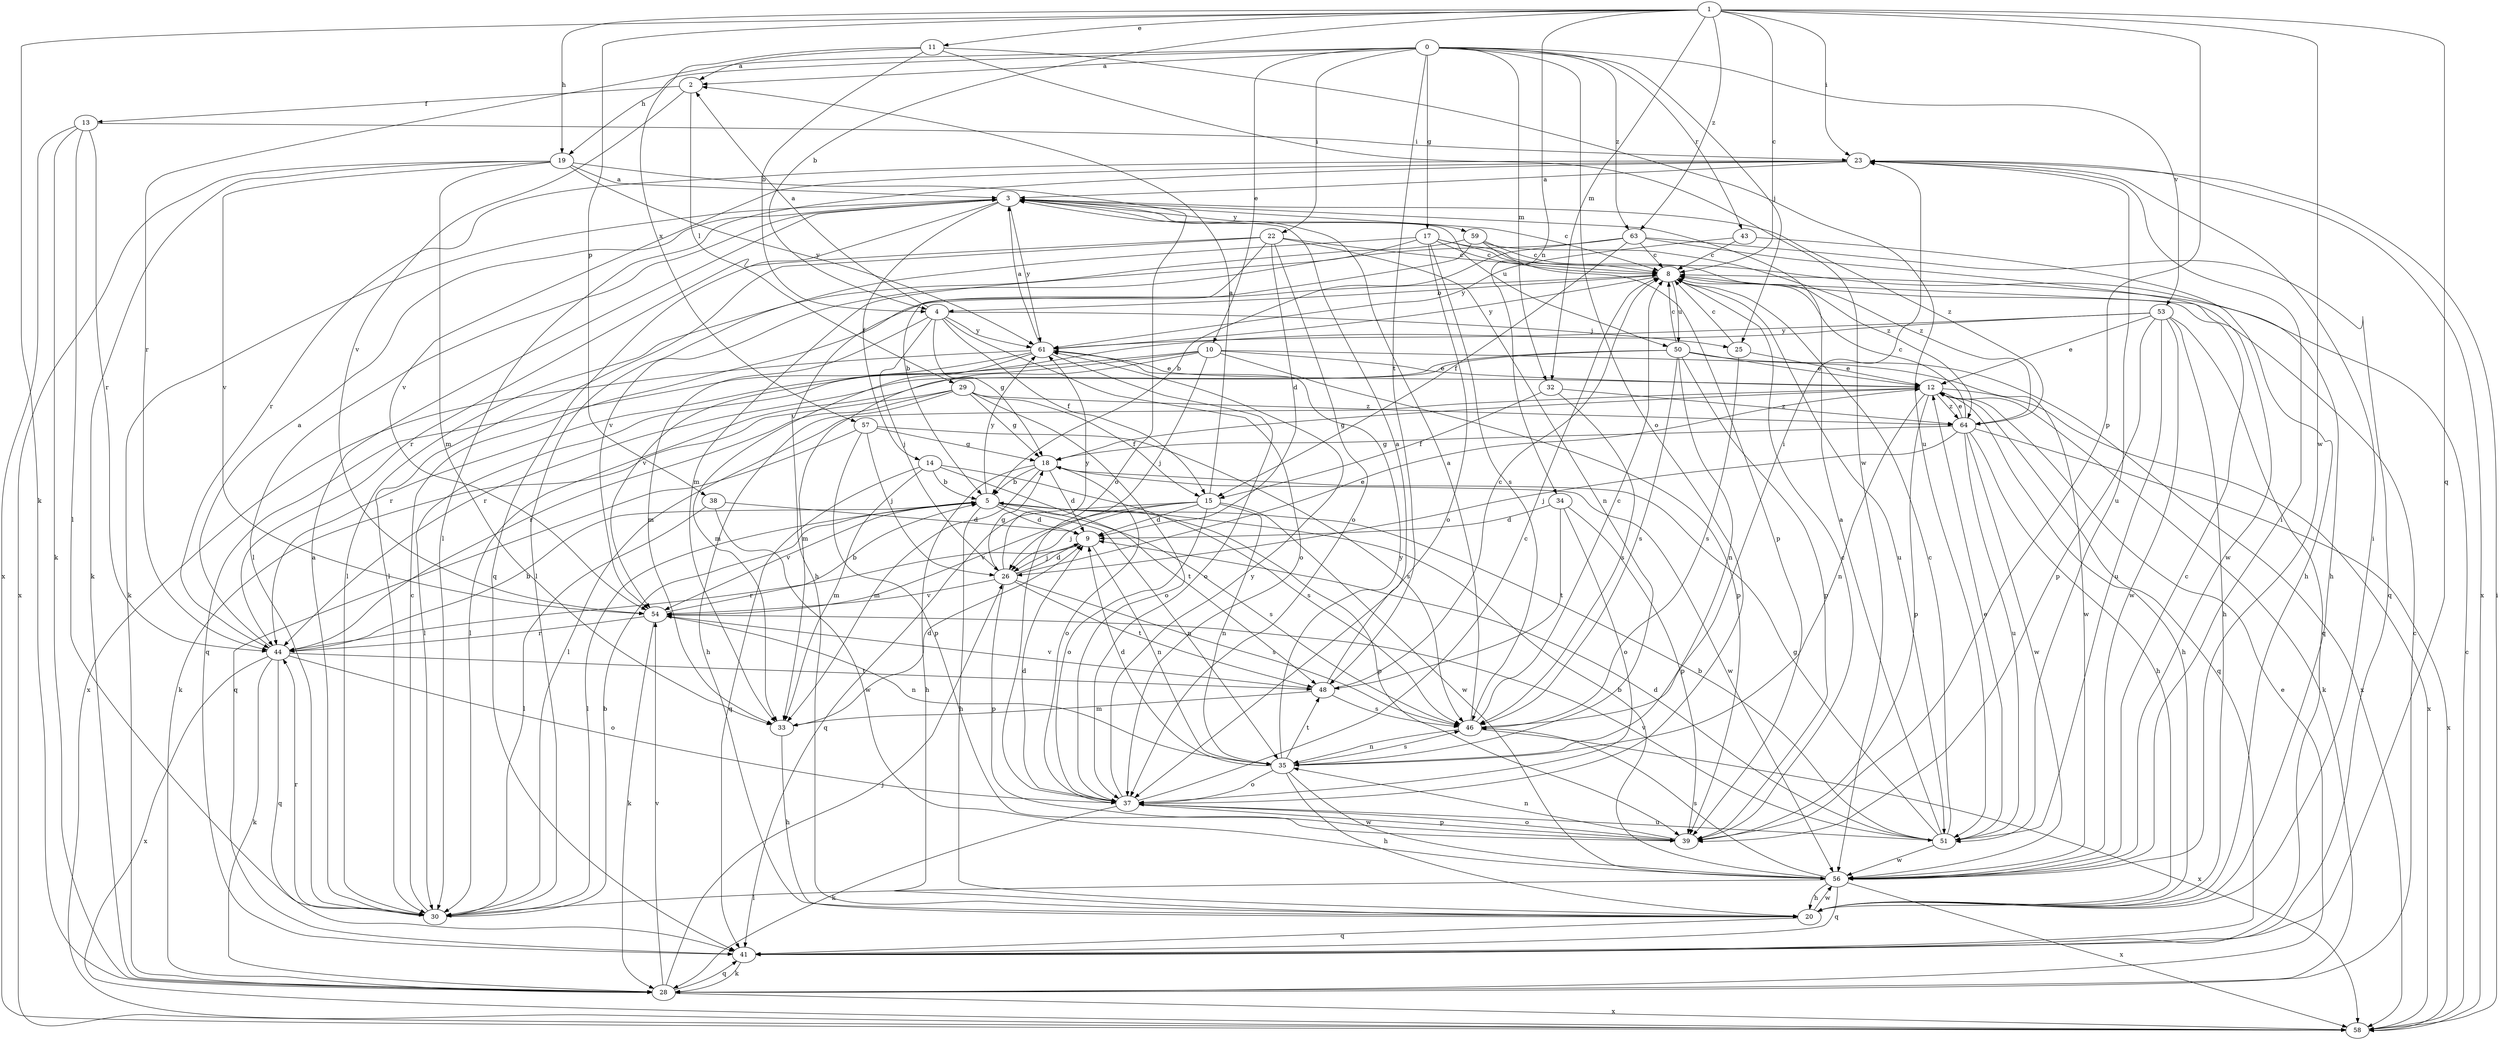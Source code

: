 strict digraph  {
0;
1;
2;
3;
4;
5;
8;
9;
10;
11;
12;
13;
14;
15;
17;
18;
19;
20;
22;
23;
25;
26;
28;
29;
30;
32;
33;
34;
35;
37;
38;
39;
41;
43;
44;
46;
48;
50;
51;
53;
54;
56;
57;
58;
59;
61;
63;
64;
0 -> 2  [label=a];
0 -> 10  [label=e];
0 -> 17  [label=g];
0 -> 19  [label=h];
0 -> 22  [label=i];
0 -> 25  [label=j];
0 -> 32  [label=m];
0 -> 37  [label=o];
0 -> 43  [label=r];
0 -> 44  [label=r];
0 -> 48  [label=t];
0 -> 53  [label=v];
0 -> 63  [label=z];
1 -> 4  [label=b];
1 -> 8  [label=c];
1 -> 11  [label=e];
1 -> 19  [label=h];
1 -> 23  [label=i];
1 -> 28  [label=k];
1 -> 32  [label=m];
1 -> 34  [label=n];
1 -> 38  [label=p];
1 -> 39  [label=p];
1 -> 41  [label=q];
1 -> 56  [label=w];
1 -> 63  [label=z];
2 -> 13  [label=f];
2 -> 29  [label=l];
2 -> 54  [label=v];
3 -> 8  [label=c];
3 -> 14  [label=f];
3 -> 28  [label=k];
3 -> 30  [label=l];
3 -> 41  [label=q];
3 -> 50  [label=u];
3 -> 59  [label=y];
3 -> 61  [label=y];
3 -> 64  [label=z];
4 -> 2  [label=a];
4 -> 15  [label=f];
4 -> 18  [label=g];
4 -> 25  [label=j];
4 -> 26  [label=j];
4 -> 33  [label=m];
4 -> 37  [label=o];
4 -> 61  [label=y];
5 -> 9  [label=d];
5 -> 20  [label=h];
5 -> 30  [label=l];
5 -> 35  [label=n];
5 -> 39  [label=p];
5 -> 46  [label=s];
5 -> 54  [label=v];
5 -> 61  [label=y];
8 -> 4  [label=b];
8 -> 50  [label=u];
8 -> 51  [label=u];
8 -> 61  [label=y];
9 -> 26  [label=j];
9 -> 35  [label=n];
9 -> 44  [label=r];
10 -> 12  [label=e];
10 -> 26  [label=j];
10 -> 30  [label=l];
10 -> 33  [label=m];
10 -> 39  [label=p];
10 -> 44  [label=r];
10 -> 56  [label=w];
11 -> 2  [label=a];
11 -> 4  [label=b];
11 -> 51  [label=u];
11 -> 56  [label=w];
11 -> 57  [label=x];
12 -> 18  [label=g];
12 -> 20  [label=h];
12 -> 28  [label=k];
12 -> 30  [label=l];
12 -> 35  [label=n];
12 -> 39  [label=p];
12 -> 41  [label=q];
12 -> 58  [label=x];
12 -> 64  [label=z];
13 -> 23  [label=i];
13 -> 28  [label=k];
13 -> 30  [label=l];
13 -> 44  [label=r];
13 -> 58  [label=x];
14 -> 5  [label=b];
14 -> 33  [label=m];
14 -> 41  [label=q];
14 -> 46  [label=s];
14 -> 48  [label=t];
15 -> 2  [label=a];
15 -> 9  [label=d];
15 -> 26  [label=j];
15 -> 35  [label=n];
15 -> 37  [label=o];
15 -> 41  [label=q];
15 -> 54  [label=v];
15 -> 56  [label=w];
17 -> 8  [label=c];
17 -> 20  [label=h];
17 -> 30  [label=l];
17 -> 33  [label=m];
17 -> 37  [label=o];
17 -> 46  [label=s];
17 -> 64  [label=z];
18 -> 5  [label=b];
18 -> 9  [label=d];
18 -> 20  [label=h];
18 -> 33  [label=m];
18 -> 37  [label=o];
18 -> 56  [label=w];
19 -> 3  [label=a];
19 -> 28  [label=k];
19 -> 33  [label=m];
19 -> 37  [label=o];
19 -> 54  [label=v];
19 -> 58  [label=x];
19 -> 61  [label=y];
20 -> 23  [label=i];
20 -> 41  [label=q];
20 -> 56  [label=w];
22 -> 5  [label=b];
22 -> 8  [label=c];
22 -> 9  [label=d];
22 -> 30  [label=l];
22 -> 35  [label=n];
22 -> 37  [label=o];
22 -> 44  [label=r];
23 -> 3  [label=a];
23 -> 30  [label=l];
23 -> 44  [label=r];
23 -> 51  [label=u];
23 -> 54  [label=v];
23 -> 58  [label=x];
25 -> 8  [label=c];
25 -> 12  [label=e];
25 -> 46  [label=s];
26 -> 9  [label=d];
26 -> 12  [label=e];
26 -> 18  [label=g];
26 -> 39  [label=p];
26 -> 46  [label=s];
26 -> 48  [label=t];
26 -> 54  [label=v];
26 -> 61  [label=y];
28 -> 8  [label=c];
28 -> 12  [label=e];
28 -> 26  [label=j];
28 -> 41  [label=q];
28 -> 54  [label=v];
28 -> 58  [label=x];
29 -> 15  [label=f];
29 -> 18  [label=g];
29 -> 20  [label=h];
29 -> 28  [label=k];
29 -> 37  [label=o];
29 -> 44  [label=r];
29 -> 64  [label=z];
30 -> 3  [label=a];
30 -> 5  [label=b];
30 -> 8  [label=c];
30 -> 44  [label=r];
32 -> 15  [label=f];
32 -> 46  [label=s];
32 -> 64  [label=z];
33 -> 9  [label=d];
33 -> 20  [label=h];
34 -> 9  [label=d];
34 -> 37  [label=o];
34 -> 39  [label=p];
34 -> 48  [label=t];
35 -> 9  [label=d];
35 -> 20  [label=h];
35 -> 37  [label=o];
35 -> 46  [label=s];
35 -> 48  [label=t];
35 -> 56  [label=w];
35 -> 61  [label=y];
37 -> 8  [label=c];
37 -> 9  [label=d];
37 -> 28  [label=k];
37 -> 39  [label=p];
37 -> 51  [label=u];
37 -> 61  [label=y];
38 -> 9  [label=d];
38 -> 30  [label=l];
38 -> 56  [label=w];
39 -> 8  [label=c];
39 -> 35  [label=n];
39 -> 37  [label=o];
41 -> 28  [label=k];
43 -> 8  [label=c];
43 -> 20  [label=h];
43 -> 61  [label=y];
44 -> 3  [label=a];
44 -> 5  [label=b];
44 -> 28  [label=k];
44 -> 37  [label=o];
44 -> 41  [label=q];
44 -> 48  [label=t];
44 -> 58  [label=x];
46 -> 3  [label=a];
46 -> 8  [label=c];
46 -> 23  [label=i];
46 -> 35  [label=n];
46 -> 58  [label=x];
48 -> 3  [label=a];
48 -> 8  [label=c];
48 -> 33  [label=m];
48 -> 46  [label=s];
48 -> 54  [label=v];
50 -> 8  [label=c];
50 -> 12  [label=e];
50 -> 30  [label=l];
50 -> 35  [label=n];
50 -> 39  [label=p];
50 -> 44  [label=r];
50 -> 46  [label=s];
50 -> 58  [label=x];
51 -> 3  [label=a];
51 -> 5  [label=b];
51 -> 8  [label=c];
51 -> 9  [label=d];
51 -> 12  [label=e];
51 -> 18  [label=g];
51 -> 54  [label=v];
51 -> 56  [label=w];
53 -> 12  [label=e];
53 -> 20  [label=h];
53 -> 39  [label=p];
53 -> 41  [label=q];
53 -> 51  [label=u];
53 -> 54  [label=v];
53 -> 56  [label=w];
53 -> 61  [label=y];
54 -> 5  [label=b];
54 -> 28  [label=k];
54 -> 35  [label=n];
54 -> 44  [label=r];
56 -> 5  [label=b];
56 -> 8  [label=c];
56 -> 20  [label=h];
56 -> 23  [label=i];
56 -> 30  [label=l];
56 -> 41  [label=q];
56 -> 46  [label=s];
56 -> 58  [label=x];
57 -> 18  [label=g];
57 -> 26  [label=j];
57 -> 39  [label=p];
57 -> 41  [label=q];
57 -> 46  [label=s];
58 -> 8  [label=c];
58 -> 23  [label=i];
59 -> 8  [label=c];
59 -> 20  [label=h];
59 -> 30  [label=l];
59 -> 39  [label=p];
59 -> 64  [label=z];
61 -> 3  [label=a];
61 -> 12  [label=e];
61 -> 33  [label=m];
61 -> 37  [label=o];
61 -> 41  [label=q];
61 -> 58  [label=x];
63 -> 5  [label=b];
63 -> 8  [label=c];
63 -> 15  [label=f];
63 -> 41  [label=q];
63 -> 54  [label=v];
63 -> 56  [label=w];
64 -> 8  [label=c];
64 -> 12  [label=e];
64 -> 18  [label=g];
64 -> 20  [label=h];
64 -> 26  [label=j];
64 -> 51  [label=u];
64 -> 56  [label=w];
64 -> 58  [label=x];
}
